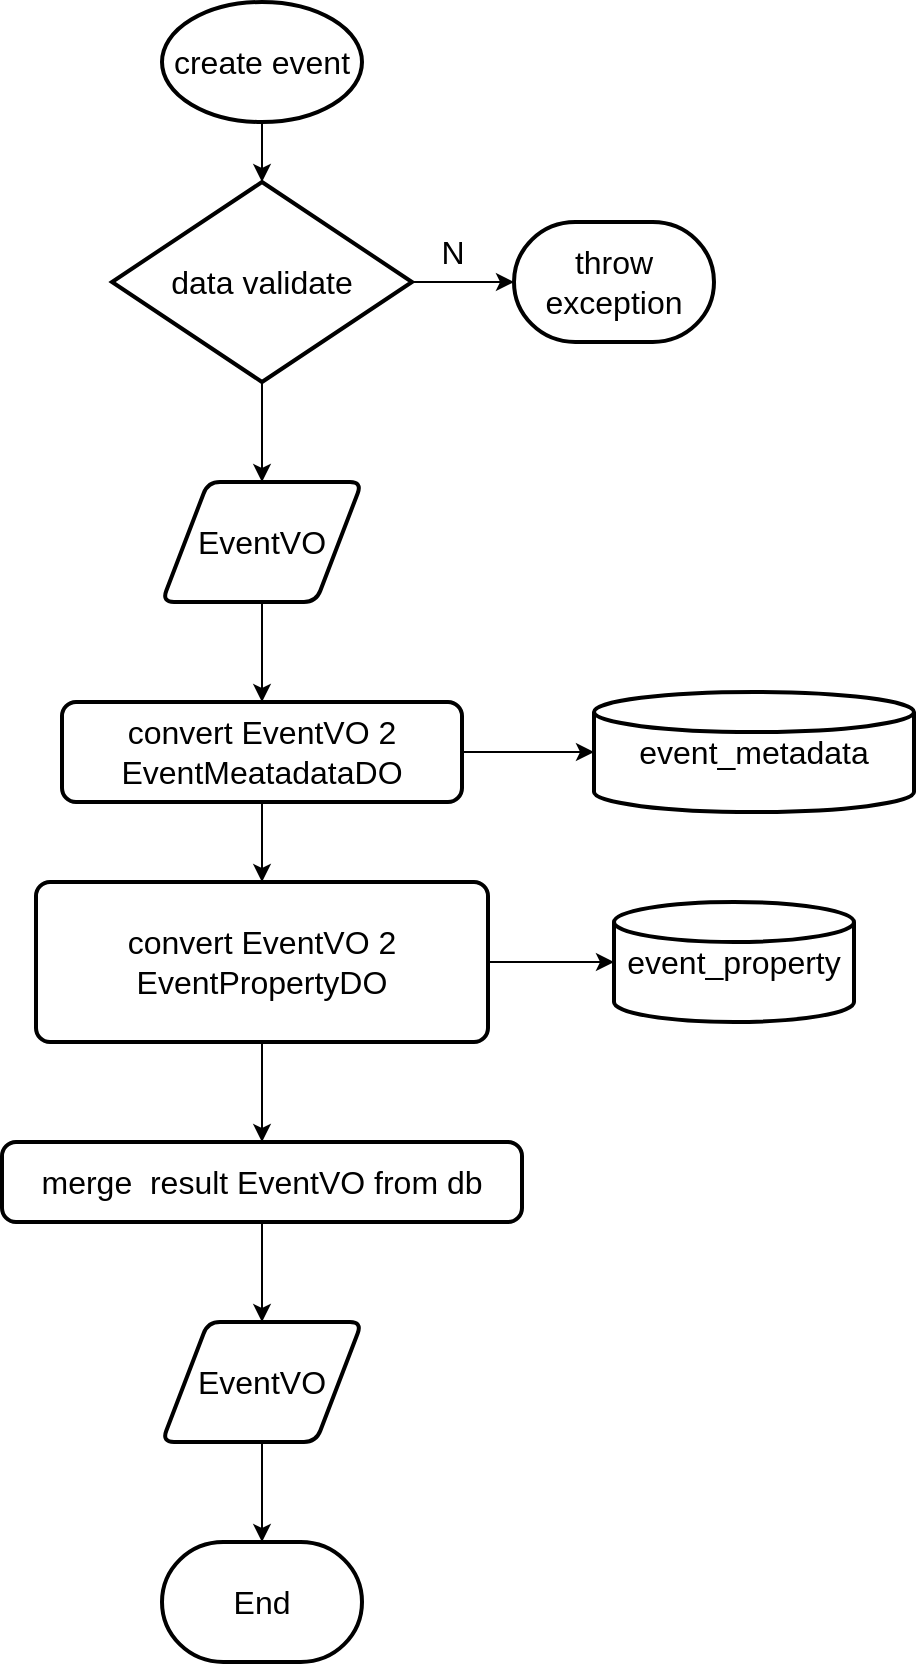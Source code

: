 <mxfile version="20.5.3" type="github">
  <diagram id="C5RBs43oDa-KdzZeNtuy" name="Page-1">
    <mxGraphModel dx="946" dy="613" grid="1" gridSize="10" guides="1" tooltips="1" connect="1" arrows="1" fold="1" page="1" pageScale="1" pageWidth="827" pageHeight="1169" math="0" shadow="0">
      <root>
        <mxCell id="WIyWlLk6GJQsqaUBKTNV-0" />
        <mxCell id="WIyWlLk6GJQsqaUBKTNV-1" parent="WIyWlLk6GJQsqaUBKTNV-0" />
        <mxCell id="9KIrp4HpUsfoCS3ftsVx-5" style="edgeStyle=orthogonalEdgeStyle;rounded=0;orthogonalLoop=1;jettySize=auto;html=1;entryX=0.5;entryY=0;entryDx=0;entryDy=0;entryPerimeter=0;" edge="1" parent="WIyWlLk6GJQsqaUBKTNV-1" source="9KIrp4HpUsfoCS3ftsVx-0" target="9KIrp4HpUsfoCS3ftsVx-2">
          <mxGeometry relative="1" as="geometry" />
        </mxCell>
        <mxCell id="9KIrp4HpUsfoCS3ftsVx-0" value="create event" style="strokeWidth=2;html=1;shape=mxgraph.flowchart.start_1;whiteSpace=wrap;fontSize=16;" vertex="1" parent="WIyWlLk6GJQsqaUBKTNV-1">
          <mxGeometry x="364" y="40" width="100" height="60" as="geometry" />
        </mxCell>
        <mxCell id="9KIrp4HpUsfoCS3ftsVx-1" style="edgeStyle=orthogonalEdgeStyle;rounded=0;orthogonalLoop=1;jettySize=auto;html=1;entryX=0;entryY=0.5;entryDx=0;entryDy=0;entryPerimeter=0;" edge="1" parent="WIyWlLk6GJQsqaUBKTNV-1" source="9KIrp4HpUsfoCS3ftsVx-2" target="9KIrp4HpUsfoCS3ftsVx-4">
          <mxGeometry relative="1" as="geometry">
            <mxPoint x="615" y="260" as="targetPoint" />
          </mxGeometry>
        </mxCell>
        <mxCell id="9KIrp4HpUsfoCS3ftsVx-7" style="rounded=0;orthogonalLoop=1;jettySize=auto;html=1;entryX=0.5;entryY=0;entryDx=0;entryDy=0;fontSize=16;" edge="1" parent="WIyWlLk6GJQsqaUBKTNV-1" source="9KIrp4HpUsfoCS3ftsVx-2" target="9KIrp4HpUsfoCS3ftsVx-8">
          <mxGeometry relative="1" as="geometry">
            <mxPoint x="414" y="280" as="targetPoint" />
          </mxGeometry>
        </mxCell>
        <mxCell id="9KIrp4HpUsfoCS3ftsVx-2" value="data validate" style="strokeWidth=2;html=1;shape=mxgraph.flowchart.decision;whiteSpace=wrap;fontSize=16;" vertex="1" parent="WIyWlLk6GJQsqaUBKTNV-1">
          <mxGeometry x="339" y="130" width="150" height="100" as="geometry" />
        </mxCell>
        <mxCell id="9KIrp4HpUsfoCS3ftsVx-3" value="N" style="text;html=1;align=center;verticalAlign=middle;resizable=0;points=[];autosize=1;strokeColor=none;fillColor=none;fontSize=16;" vertex="1" parent="WIyWlLk6GJQsqaUBKTNV-1">
          <mxGeometry x="489" y="150" width="40" height="30" as="geometry" />
        </mxCell>
        <mxCell id="9KIrp4HpUsfoCS3ftsVx-4" value="throw exception" style="strokeWidth=2;html=1;shape=mxgraph.flowchart.terminator;whiteSpace=wrap;fontSize=16;" vertex="1" parent="WIyWlLk6GJQsqaUBKTNV-1">
          <mxGeometry x="540" y="150" width="100" height="60" as="geometry" />
        </mxCell>
        <mxCell id="9KIrp4HpUsfoCS3ftsVx-10" style="edgeStyle=none;rounded=0;orthogonalLoop=1;jettySize=auto;html=1;entryX=0.5;entryY=0;entryDx=0;entryDy=0;fontSize=16;" edge="1" parent="WIyWlLk6GJQsqaUBKTNV-1" source="9KIrp4HpUsfoCS3ftsVx-8" target="9KIrp4HpUsfoCS3ftsVx-9">
          <mxGeometry relative="1" as="geometry" />
        </mxCell>
        <mxCell id="9KIrp4HpUsfoCS3ftsVx-8" value="EventVO" style="shape=parallelogram;html=1;strokeWidth=2;perimeter=parallelogramPerimeter;whiteSpace=wrap;rounded=1;arcSize=12;size=0.23;fontSize=16;" vertex="1" parent="WIyWlLk6GJQsqaUBKTNV-1">
          <mxGeometry x="364" y="280" width="100" height="60" as="geometry" />
        </mxCell>
        <mxCell id="9KIrp4HpUsfoCS3ftsVx-12" style="edgeStyle=none;rounded=0;orthogonalLoop=1;jettySize=auto;html=1;entryX=0;entryY=0.5;entryDx=0;entryDy=0;entryPerimeter=0;fontSize=16;" edge="1" parent="WIyWlLk6GJQsqaUBKTNV-1" source="9KIrp4HpUsfoCS3ftsVx-9" target="9KIrp4HpUsfoCS3ftsVx-11">
          <mxGeometry relative="1" as="geometry" />
        </mxCell>
        <mxCell id="9KIrp4HpUsfoCS3ftsVx-14" style="edgeStyle=none;rounded=0;orthogonalLoop=1;jettySize=auto;html=1;entryX=0.5;entryY=0;entryDx=0;entryDy=0;fontSize=16;" edge="1" parent="WIyWlLk6GJQsqaUBKTNV-1" source="9KIrp4HpUsfoCS3ftsVx-9" target="9KIrp4HpUsfoCS3ftsVx-13">
          <mxGeometry relative="1" as="geometry" />
        </mxCell>
        <mxCell id="9KIrp4HpUsfoCS3ftsVx-9" value="convert EventVO 2 EventMeatadataDO" style="rounded=1;whiteSpace=wrap;html=1;absoluteArcSize=1;arcSize=14;strokeWidth=2;fontSize=16;" vertex="1" parent="WIyWlLk6GJQsqaUBKTNV-1">
          <mxGeometry x="314" y="390" width="200" height="50" as="geometry" />
        </mxCell>
        <mxCell id="9KIrp4HpUsfoCS3ftsVx-11" value="event_metadata" style="strokeWidth=2;html=1;shape=mxgraph.flowchart.database;whiteSpace=wrap;fontSize=16;" vertex="1" parent="WIyWlLk6GJQsqaUBKTNV-1">
          <mxGeometry x="580" y="385" width="160" height="60" as="geometry" />
        </mxCell>
        <mxCell id="9KIrp4HpUsfoCS3ftsVx-20" style="edgeStyle=none;rounded=0;orthogonalLoop=1;jettySize=auto;html=1;entryX=0;entryY=0.5;entryDx=0;entryDy=0;entryPerimeter=0;fontSize=16;" edge="1" parent="WIyWlLk6GJQsqaUBKTNV-1" source="9KIrp4HpUsfoCS3ftsVx-13" target="9KIrp4HpUsfoCS3ftsVx-19">
          <mxGeometry relative="1" as="geometry" />
        </mxCell>
        <mxCell id="9KIrp4HpUsfoCS3ftsVx-23" style="edgeStyle=none;rounded=0;orthogonalLoop=1;jettySize=auto;html=1;entryX=0.5;entryY=0;entryDx=0;entryDy=0;fontSize=16;" edge="1" parent="WIyWlLk6GJQsqaUBKTNV-1" source="9KIrp4HpUsfoCS3ftsVx-13" target="9KIrp4HpUsfoCS3ftsVx-24">
          <mxGeometry relative="1" as="geometry">
            <mxPoint x="414" y="620" as="targetPoint" />
          </mxGeometry>
        </mxCell>
        <mxCell id="9KIrp4HpUsfoCS3ftsVx-13" value="convert EventVO 2 EventPropertyDO" style="rounded=1;whiteSpace=wrap;html=1;absoluteArcSize=1;arcSize=14;strokeWidth=2;fontSize=16;" vertex="1" parent="WIyWlLk6GJQsqaUBKTNV-1">
          <mxGeometry x="301" y="480" width="226" height="80" as="geometry" />
        </mxCell>
        <mxCell id="9KIrp4HpUsfoCS3ftsVx-19" value="event_property" style="strokeWidth=2;html=1;shape=mxgraph.flowchart.database;whiteSpace=wrap;fontSize=16;" vertex="1" parent="WIyWlLk6GJQsqaUBKTNV-1">
          <mxGeometry x="590" y="490" width="120" height="60" as="geometry" />
        </mxCell>
        <mxCell id="9KIrp4HpUsfoCS3ftsVx-26" style="edgeStyle=none;rounded=0;orthogonalLoop=1;jettySize=auto;html=1;entryX=0.5;entryY=0;entryDx=0;entryDy=0;fontSize=16;" edge="1" parent="WIyWlLk6GJQsqaUBKTNV-1" source="9KIrp4HpUsfoCS3ftsVx-24" target="9KIrp4HpUsfoCS3ftsVx-25">
          <mxGeometry relative="1" as="geometry" />
        </mxCell>
        <mxCell id="9KIrp4HpUsfoCS3ftsVx-24" value="merge&amp;nbsp; result EventVO from db" style="rounded=1;whiteSpace=wrap;html=1;absoluteArcSize=1;arcSize=14;strokeWidth=2;fontSize=16;" vertex="1" parent="WIyWlLk6GJQsqaUBKTNV-1">
          <mxGeometry x="284" y="610" width="260" height="40" as="geometry" />
        </mxCell>
        <mxCell id="9KIrp4HpUsfoCS3ftsVx-28" style="edgeStyle=none;rounded=0;orthogonalLoop=1;jettySize=auto;html=1;entryX=0.5;entryY=0;entryDx=0;entryDy=0;entryPerimeter=0;fontSize=16;" edge="1" parent="WIyWlLk6GJQsqaUBKTNV-1" source="9KIrp4HpUsfoCS3ftsVx-25" target="9KIrp4HpUsfoCS3ftsVx-27">
          <mxGeometry relative="1" as="geometry" />
        </mxCell>
        <mxCell id="9KIrp4HpUsfoCS3ftsVx-25" value="EventVO" style="shape=parallelogram;html=1;strokeWidth=2;perimeter=parallelogramPerimeter;whiteSpace=wrap;rounded=1;arcSize=12;size=0.23;fontSize=16;" vertex="1" parent="WIyWlLk6GJQsqaUBKTNV-1">
          <mxGeometry x="364" y="700" width="100" height="60" as="geometry" />
        </mxCell>
        <mxCell id="9KIrp4HpUsfoCS3ftsVx-27" value="End" style="strokeWidth=2;html=1;shape=mxgraph.flowchart.terminator;whiteSpace=wrap;fontSize=16;" vertex="1" parent="WIyWlLk6GJQsqaUBKTNV-1">
          <mxGeometry x="364" y="810" width="100" height="60" as="geometry" />
        </mxCell>
      </root>
    </mxGraphModel>
  </diagram>
</mxfile>
